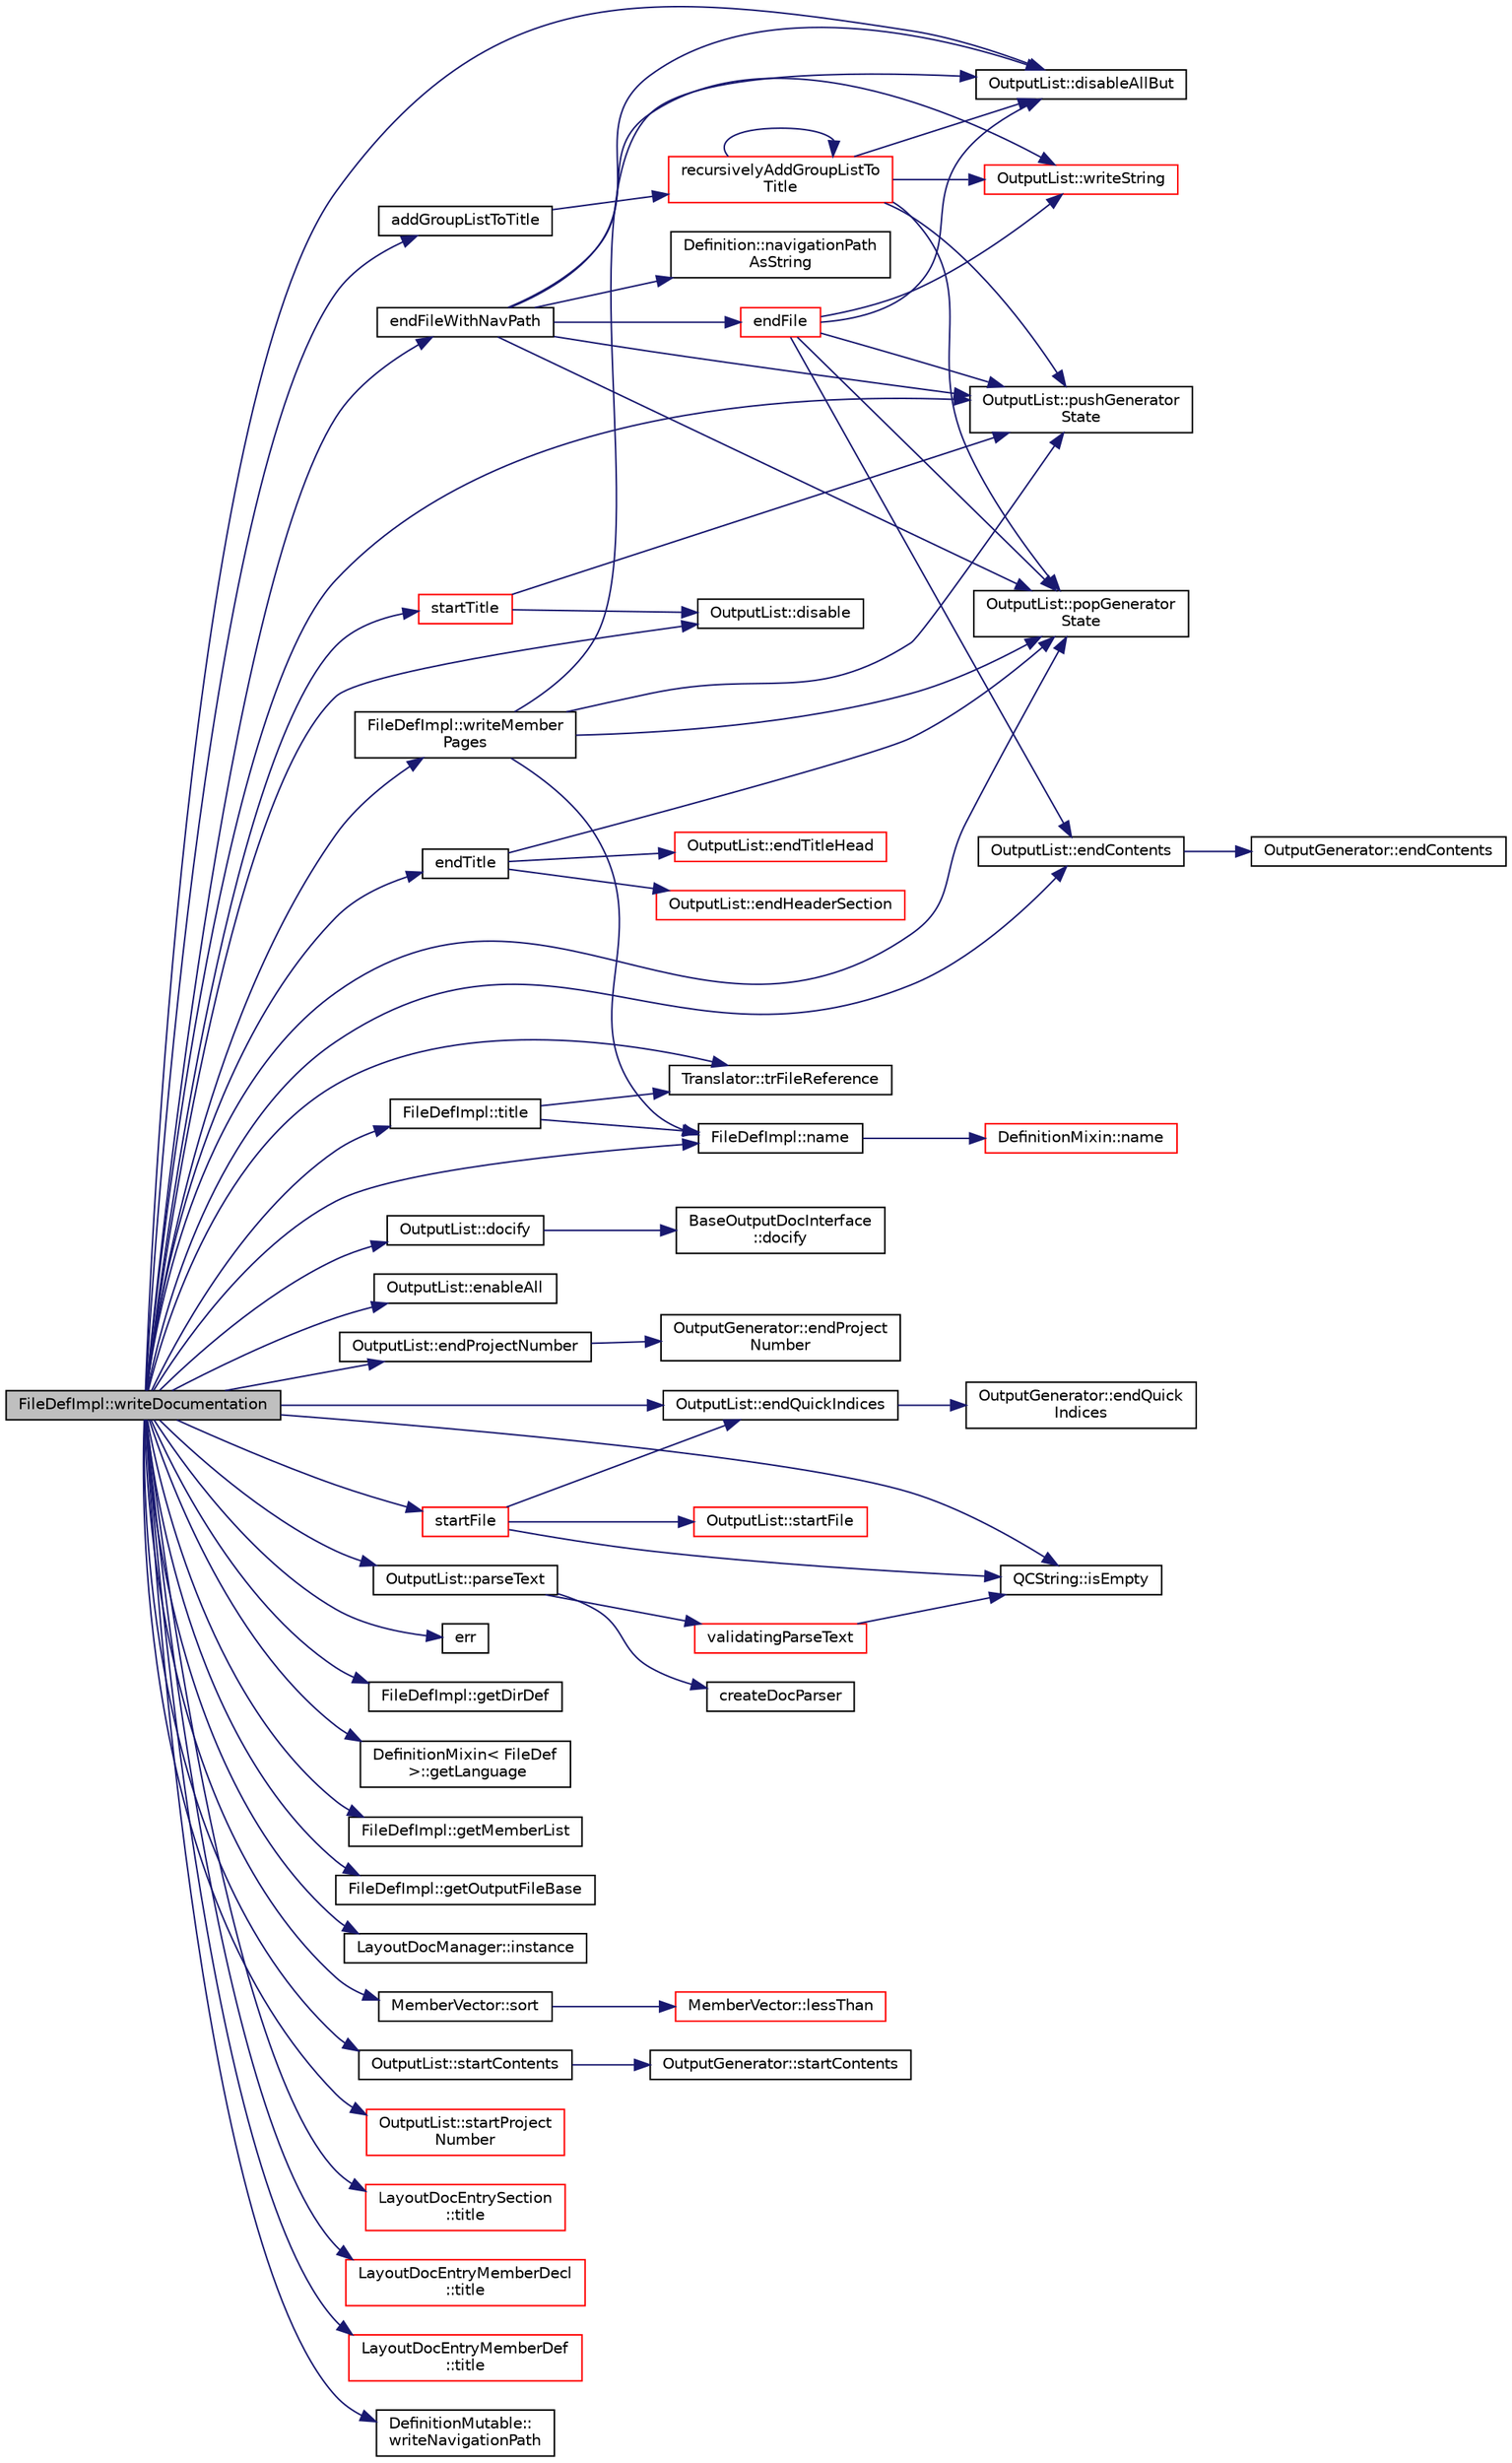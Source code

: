 digraph "FileDefImpl::writeDocumentation"
{
 // LATEX_PDF_SIZE
  edge [fontname="Helvetica",fontsize="10",labelfontname="Helvetica",labelfontsize="10"];
  node [fontname="Helvetica",fontsize="10",shape=record];
  rankdir="LR";
  Node1 [label="FileDefImpl::writeDocumentation",height=0.2,width=0.4,color="black", fillcolor="grey75", style="filled", fontcolor="black",tooltip=" "];
  Node1 -> Node2 [color="midnightblue",fontsize="10",style="solid",fontname="Helvetica"];
  Node2 [label="addGroupListToTitle",height=0.2,width=0.4,color="black", fillcolor="white", style="filled",URL="$util_8cpp.html#a6c4285f255bbb17f7c3d308d222334cf",tooltip=" "];
  Node2 -> Node3 [color="midnightblue",fontsize="10",style="solid",fontname="Helvetica"];
  Node3 [label="recursivelyAddGroupListTo\lTitle",height=0.2,width=0.4,color="red", fillcolor="white", style="filled",URL="$util_8cpp.html#a2ea5702871b208636e8c428ac04f3ef1",tooltip=" "];
  Node3 -> Node4 [color="midnightblue",fontsize="10",style="solid",fontname="Helvetica"];
  Node4 [label="OutputList::disableAllBut",height=0.2,width=0.4,color="black", fillcolor="white", style="filled",URL="$classOutputList.html#a73f9be626eea01f1ccd1b446dcf2c003",tooltip=" "];
  Node3 -> Node9 [color="midnightblue",fontsize="10",style="solid",fontname="Helvetica"];
  Node9 [label="OutputList::popGenerator\lState",height=0.2,width=0.4,color="black", fillcolor="white", style="filled",URL="$classOutputList.html#a94eb1af2ea07425ef1faa539d24adcf8",tooltip=" "];
  Node3 -> Node10 [color="midnightblue",fontsize="10",style="solid",fontname="Helvetica"];
  Node10 [label="OutputList::pushGenerator\lState",height=0.2,width=0.4,color="black", fillcolor="white", style="filled",URL="$classOutputList.html#a885957a64f7d87aefb663c4ec903188f",tooltip=" "];
  Node3 -> Node3 [color="midnightblue",fontsize="10",style="solid",fontname="Helvetica"];
  Node3 -> Node13 [color="midnightblue",fontsize="10",style="solid",fontname="Helvetica"];
  Node13 [label="OutputList::writeString",height=0.2,width=0.4,color="red", fillcolor="white", style="filled",URL="$classOutputList.html#a07cac8a8981da35314f77d8f3edb7f76",tooltip=" "];
  Node1 -> Node15 [color="midnightblue",fontsize="10",style="solid",fontname="Helvetica"];
  Node15 [label="OutputList::disable",height=0.2,width=0.4,color="black", fillcolor="white", style="filled",URL="$classOutputList.html#a22f8c17b8c14518aa55f8af3c2abab0f",tooltip=" "];
  Node1 -> Node4 [color="midnightblue",fontsize="10",style="solid",fontname="Helvetica"];
  Node1 -> Node16 [color="midnightblue",fontsize="10",style="solid",fontname="Helvetica"];
  Node16 [label="OutputList::docify",height=0.2,width=0.4,color="black", fillcolor="white", style="filled",URL="$classOutputList.html#a5647a62e8819abb6e6b2378a7c115bbd",tooltip=" "];
  Node16 -> Node17 [color="midnightblue",fontsize="10",style="solid",fontname="Helvetica"];
  Node17 [label="BaseOutputDocInterface\l::docify",height=0.2,width=0.4,color="black", fillcolor="white", style="filled",URL="$classBaseOutputDocInterface.html#a45a57ff89e8df4aa6a5e521d2be6321b",tooltip=" "];
  Node1 -> Node18 [color="midnightblue",fontsize="10",style="solid",fontname="Helvetica"];
  Node18 [label="OutputList::enableAll",height=0.2,width=0.4,color="black", fillcolor="white", style="filled",URL="$classOutputList.html#ad32603ff4c4ba4d39e0bad7ede5924bf",tooltip=" "];
  Node1 -> Node19 [color="midnightblue",fontsize="10",style="solid",fontname="Helvetica"];
  Node19 [label="OutputList::endContents",height=0.2,width=0.4,color="black", fillcolor="white", style="filled",URL="$classOutputList.html#a317bae5a753eac709cf776b2ec2fb732",tooltip=" "];
  Node19 -> Node20 [color="midnightblue",fontsize="10",style="solid",fontname="Helvetica"];
  Node20 [label="OutputGenerator::endContents",height=0.2,width=0.4,color="black", fillcolor="white", style="filled",URL="$classOutputGenerator.html#a62d0b8915ba8cbae0e0703794bcae68a",tooltip=" "];
  Node1 -> Node21 [color="midnightblue",fontsize="10",style="solid",fontname="Helvetica"];
  Node21 [label="endFileWithNavPath",height=0.2,width=0.4,color="black", fillcolor="white", style="filled",URL="$index_8cpp.html#a3a6f41d0d5830a4a3b23647eb4c2bc59",tooltip=" "];
  Node21 -> Node4 [color="midnightblue",fontsize="10",style="solid",fontname="Helvetica"];
  Node21 -> Node22 [color="midnightblue",fontsize="10",style="solid",fontname="Helvetica"];
  Node22 [label="endFile",height=0.2,width=0.4,color="red", fillcolor="white", style="filled",URL="$index_8cpp.html#a0f65138605aced4e557cefaebba93625",tooltip=" "];
  Node22 -> Node4 [color="midnightblue",fontsize="10",style="solid",fontname="Helvetica"];
  Node22 -> Node19 [color="midnightblue",fontsize="10",style="solid",fontname="Helvetica"];
  Node22 -> Node9 [color="midnightblue",fontsize="10",style="solid",fontname="Helvetica"];
  Node22 -> Node10 [color="midnightblue",fontsize="10",style="solid",fontname="Helvetica"];
  Node22 -> Node13 [color="midnightblue",fontsize="10",style="solid",fontname="Helvetica"];
  Node21 -> Node27 [color="midnightblue",fontsize="10",style="solid",fontname="Helvetica"];
  Node27 [label="Definition::navigationPath\lAsString",height=0.2,width=0.4,color="black", fillcolor="white", style="filled",URL="$classDefinition.html#a31bb3c80373d0edcdf798a20c85e55fa",tooltip=" "];
  Node21 -> Node9 [color="midnightblue",fontsize="10",style="solid",fontname="Helvetica"];
  Node21 -> Node10 [color="midnightblue",fontsize="10",style="solid",fontname="Helvetica"];
  Node21 -> Node13 [color="midnightblue",fontsize="10",style="solid",fontname="Helvetica"];
  Node1 -> Node28 [color="midnightblue",fontsize="10",style="solid",fontname="Helvetica"];
  Node28 [label="OutputList::endProjectNumber",height=0.2,width=0.4,color="black", fillcolor="white", style="filled",URL="$classOutputList.html#ad6faf5debd750bf3fb143ffc571a0d22",tooltip=" "];
  Node28 -> Node29 [color="midnightblue",fontsize="10",style="solid",fontname="Helvetica"];
  Node29 [label="OutputGenerator::endProject\lNumber",height=0.2,width=0.4,color="black", fillcolor="white", style="filled",URL="$classOutputGenerator.html#abb659e1d0c5d99f3a85751a321bca262",tooltip=" "];
  Node1 -> Node30 [color="midnightblue",fontsize="10",style="solid",fontname="Helvetica"];
  Node30 [label="OutputList::endQuickIndices",height=0.2,width=0.4,color="black", fillcolor="white", style="filled",URL="$classOutputList.html#ab1da800b31634af3c518bfa8c0b8323b",tooltip=" "];
  Node30 -> Node31 [color="midnightblue",fontsize="10",style="solid",fontname="Helvetica"];
  Node31 [label="OutputGenerator::endQuick\lIndices",height=0.2,width=0.4,color="black", fillcolor="white", style="filled",URL="$classOutputGenerator.html#ac772c3fa9b9fb938598b67b8251a1787",tooltip=" "];
  Node1 -> Node32 [color="midnightblue",fontsize="10",style="solid",fontname="Helvetica"];
  Node32 [label="endTitle",height=0.2,width=0.4,color="black", fillcolor="white", style="filled",URL="$index_8cpp.html#a289057be7abaa91df92db8ac5160aa79",tooltip=" "];
  Node32 -> Node33 [color="midnightblue",fontsize="10",style="solid",fontname="Helvetica"];
  Node33 [label="OutputList::endHeaderSection",height=0.2,width=0.4,color="red", fillcolor="white", style="filled",URL="$classOutputList.html#a327fd876b42a81d55c668042dc3104d7",tooltip=" "];
  Node32 -> Node35 [color="midnightblue",fontsize="10",style="solid",fontname="Helvetica"];
  Node35 [label="OutputList::endTitleHead",height=0.2,width=0.4,color="red", fillcolor="white", style="filled",URL="$classOutputList.html#a0d24b8d36374b773ce723e4b3ae650e7",tooltip=" "];
  Node32 -> Node9 [color="midnightblue",fontsize="10",style="solid",fontname="Helvetica"];
  Node1 -> Node37 [color="midnightblue",fontsize="10",style="solid",fontname="Helvetica"];
  Node37 [label="err",height=0.2,width=0.4,color="black", fillcolor="white", style="filled",URL="$message_8cpp.html#aede5746344fdce99647541101eaa7f06",tooltip=" "];
  Node1 -> Node38 [color="midnightblue",fontsize="10",style="solid",fontname="Helvetica"];
  Node38 [label="FileDefImpl::getDirDef",height=0.2,width=0.4,color="black", fillcolor="white", style="filled",URL="$classFileDefImpl.html#a29e37a9aa886d29a66f43d4b8c52af2f",tooltip=" "];
  Node1 -> Node39 [color="midnightblue",fontsize="10",style="solid",fontname="Helvetica"];
  Node39 [label="DefinitionMixin\< FileDef\l \>::getLanguage",height=0.2,width=0.4,color="black", fillcolor="white", style="filled",URL="$classDefinitionMixin.html#a2ec39daf3ce8b2fcbeb38da43e840397",tooltip=" "];
  Node1 -> Node40 [color="midnightblue",fontsize="10",style="solid",fontname="Helvetica"];
  Node40 [label="FileDefImpl::getMemberList",height=0.2,width=0.4,color="black", fillcolor="white", style="filled",URL="$classFileDefImpl.html#a88fed06eebe67153120b530866231b2a",tooltip=" "];
  Node1 -> Node41 [color="midnightblue",fontsize="10",style="solid",fontname="Helvetica"];
  Node41 [label="FileDefImpl::getOutputFileBase",height=0.2,width=0.4,color="black", fillcolor="white", style="filled",URL="$classFileDefImpl.html#a49bf4242bbcbded537f0bfd8f263ae2b",tooltip=" "];
  Node1 -> Node42 [color="midnightblue",fontsize="10",style="solid",fontname="Helvetica"];
  Node42 [label="LayoutDocManager::instance",height=0.2,width=0.4,color="black", fillcolor="white", style="filled",URL="$classLayoutDocManager.html#a87bc2288833b8769bd03e47c58fbba6a",tooltip=" "];
  Node1 -> Node43 [color="midnightblue",fontsize="10",style="solid",fontname="Helvetica"];
  Node43 [label="QCString::isEmpty",height=0.2,width=0.4,color="black", fillcolor="white", style="filled",URL="$classQCString.html#a621c4090d69ad7d05ef8e5234376c3d8",tooltip=" "];
  Node1 -> Node44 [color="midnightblue",fontsize="10",style="solid",fontname="Helvetica"];
  Node44 [label="FileDefImpl::name",height=0.2,width=0.4,color="black", fillcolor="white", style="filled",URL="$classFileDefImpl.html#af09750b8bb362bd1a5c4be32991ee20b",tooltip=" "];
  Node44 -> Node45 [color="midnightblue",fontsize="10",style="solid",fontname="Helvetica"];
  Node45 [label="DefinitionMixin::name",height=0.2,width=0.4,color="red", fillcolor="white", style="filled",URL="$classDefinitionMixin.html#a03a95195d1616701c67a11d38b2b22bf",tooltip=" "];
  Node1 -> Node47 [color="midnightblue",fontsize="10",style="solid",fontname="Helvetica"];
  Node47 [label="OutputList::parseText",height=0.2,width=0.4,color="black", fillcolor="white", style="filled",URL="$classOutputList.html#adfdcf2ba925f05be8beb8cf43deb168a",tooltip=" "];
  Node47 -> Node48 [color="midnightblue",fontsize="10",style="solid",fontname="Helvetica"];
  Node48 [label="createDocParser",height=0.2,width=0.4,color="black", fillcolor="white", style="filled",URL="$docparser_8cpp.html#a00e008a1b49a5878df53ac31ac3e354d",tooltip=" "];
  Node47 -> Node49 [color="midnightblue",fontsize="10",style="solid",fontname="Helvetica"];
  Node49 [label="validatingParseText",height=0.2,width=0.4,color="red", fillcolor="white", style="filled",URL="$docparser_8cpp.html#addfb341b6f73a94030c64eb1ce59351d",tooltip=" "];
  Node49 -> Node43 [color="midnightblue",fontsize="10",style="solid",fontname="Helvetica"];
  Node1 -> Node9 [color="midnightblue",fontsize="10",style="solid",fontname="Helvetica"];
  Node1 -> Node10 [color="midnightblue",fontsize="10",style="solid",fontname="Helvetica"];
  Node1 -> Node77 [color="midnightblue",fontsize="10",style="solid",fontname="Helvetica"];
  Node77 [label="MemberVector::sort",height=0.2,width=0.4,color="black", fillcolor="white", style="filled",URL="$classMemberVector.html#a4391e4cb58c64ccf2325d67a8933e85f",tooltip=" "];
  Node77 -> Node78 [color="midnightblue",fontsize="10",style="solid",fontname="Helvetica"];
  Node78 [label="MemberVector::lessThan",height=0.2,width=0.4,color="red", fillcolor="white", style="filled",URL="$classMemberVector.html#a55bc8544d134138efb4a3aaf8518c32f",tooltip=" "];
  Node1 -> Node88 [color="midnightblue",fontsize="10",style="solid",fontname="Helvetica"];
  Node88 [label="OutputList::startContents",height=0.2,width=0.4,color="black", fillcolor="white", style="filled",URL="$classOutputList.html#ac891ad4a7081e1ab9d42a637596111db",tooltip=" "];
  Node88 -> Node89 [color="midnightblue",fontsize="10",style="solid",fontname="Helvetica"];
  Node89 [label="OutputGenerator::startContents",height=0.2,width=0.4,color="black", fillcolor="white", style="filled",URL="$classOutputGenerator.html#a21231e6bba1594e5327e8e150e39355c",tooltip=" "];
  Node1 -> Node90 [color="midnightblue",fontsize="10",style="solid",fontname="Helvetica"];
  Node90 [label="startFile",height=0.2,width=0.4,color="red", fillcolor="white", style="filled",URL="$index_8cpp.html#a2aa525be67f0dfb3cad594d950dd8b32",tooltip=" "];
  Node90 -> Node30 [color="midnightblue",fontsize="10",style="solid",fontname="Helvetica"];
  Node90 -> Node43 [color="midnightblue",fontsize="10",style="solid",fontname="Helvetica"];
  Node90 -> Node91 [color="midnightblue",fontsize="10",style="solid",fontname="Helvetica"];
  Node91 [label="OutputList::startFile",height=0.2,width=0.4,color="red", fillcolor="white", style="filled",URL="$classOutputList.html#a039bad7958749fee71e01cd8d1196dd6",tooltip=" "];
  Node1 -> Node101 [color="midnightblue",fontsize="10",style="solid",fontname="Helvetica"];
  Node101 [label="OutputList::startProject\lNumber",height=0.2,width=0.4,color="red", fillcolor="white", style="filled",URL="$classOutputList.html#a5e35c28c310e74b57645aff8119c1546",tooltip=" "];
  Node1 -> Node103 [color="midnightblue",fontsize="10",style="solid",fontname="Helvetica"];
  Node103 [label="startTitle",height=0.2,width=0.4,color="red", fillcolor="white", style="filled",URL="$index_8cpp.html#a0ba684cbe3b0eb9eec5629f9618f06e4",tooltip=" "];
  Node103 -> Node15 [color="midnightblue",fontsize="10",style="solid",fontname="Helvetica"];
  Node103 -> Node10 [color="midnightblue",fontsize="10",style="solid",fontname="Helvetica"];
  Node1 -> Node109 [color="midnightblue",fontsize="10",style="solid",fontname="Helvetica"];
  Node109 [label="FileDefImpl::title",height=0.2,width=0.4,color="black", fillcolor="white", style="filled",URL="$classFileDefImpl.html#a04c7db44775cdfc0d006003b3bfdd4bc",tooltip=" "];
  Node109 -> Node44 [color="midnightblue",fontsize="10",style="solid",fontname="Helvetica"];
  Node109 -> Node110 [color="midnightblue",fontsize="10",style="solid",fontname="Helvetica"];
  Node110 [label="Translator::trFileReference",height=0.2,width=0.4,color="black", fillcolor="white", style="filled",URL="$classTranslator.html#a30792c89ec72b82b5edb8c1a602358f1",tooltip=" "];
  Node1 -> Node111 [color="midnightblue",fontsize="10",style="solid",fontname="Helvetica"];
  Node111 [label="LayoutDocEntrySection\l::title",height=0.2,width=0.4,color="red", fillcolor="white", style="filled",URL="$structLayoutDocEntrySection.html#a363185aa61931f8aa77b4a6c71b6c62b",tooltip=" "];
  Node1 -> Node121 [color="midnightblue",fontsize="10",style="solid",fontname="Helvetica"];
  Node121 [label="LayoutDocEntryMemberDecl\l::title",height=0.2,width=0.4,color="red", fillcolor="white", style="filled",URL="$structLayoutDocEntryMemberDecl.html#a20f84bd3015b092b218ec7eb7f66897e",tooltip=" "];
  Node1 -> Node122 [color="midnightblue",fontsize="10",style="solid",fontname="Helvetica"];
  Node122 [label="LayoutDocEntryMemberDef\l::title",height=0.2,width=0.4,color="red", fillcolor="white", style="filled",URL="$structLayoutDocEntryMemberDef.html#aad1a0162e48008f3ff91f4a3330c06be",tooltip=" "];
  Node1 -> Node110 [color="midnightblue",fontsize="10",style="solid",fontname="Helvetica"];
  Node1 -> Node123 [color="midnightblue",fontsize="10",style="solid",fontname="Helvetica"];
  Node123 [label="FileDefImpl::writeMember\lPages",height=0.2,width=0.4,color="black", fillcolor="white", style="filled",URL="$classFileDefImpl.html#a40da2a7bd96353043fb75ef50858121d",tooltip=" "];
  Node123 -> Node4 [color="midnightblue",fontsize="10",style="solid",fontname="Helvetica"];
  Node123 -> Node44 [color="midnightblue",fontsize="10",style="solid",fontname="Helvetica"];
  Node123 -> Node9 [color="midnightblue",fontsize="10",style="solid",fontname="Helvetica"];
  Node123 -> Node10 [color="midnightblue",fontsize="10",style="solid",fontname="Helvetica"];
  Node1 -> Node124 [color="midnightblue",fontsize="10",style="solid",fontname="Helvetica"];
  Node124 [label="DefinitionMutable::\lwriteNavigationPath",height=0.2,width=0.4,color="black", fillcolor="white", style="filled",URL="$classDefinitionMutable.html#af2c2418a7407b53048ee4dbd6da54dd5",tooltip=" "];
}
